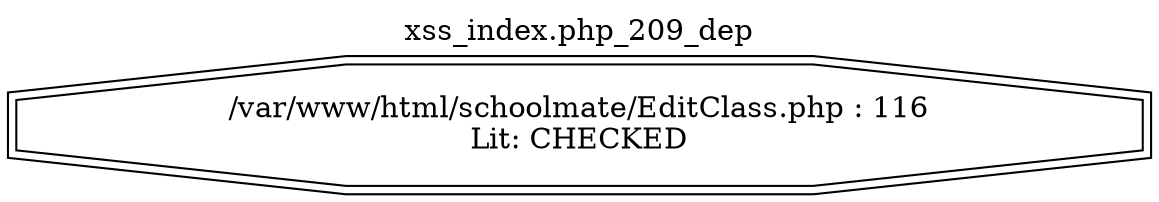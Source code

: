 digraph cfg {
  label="xss_index.php_209_dep";
  labelloc=t;
  n1 [shape=doubleoctagon, label="/var/www/html/schoolmate/EditClass.php : 116\nLit: CHECKED\n"];
}

